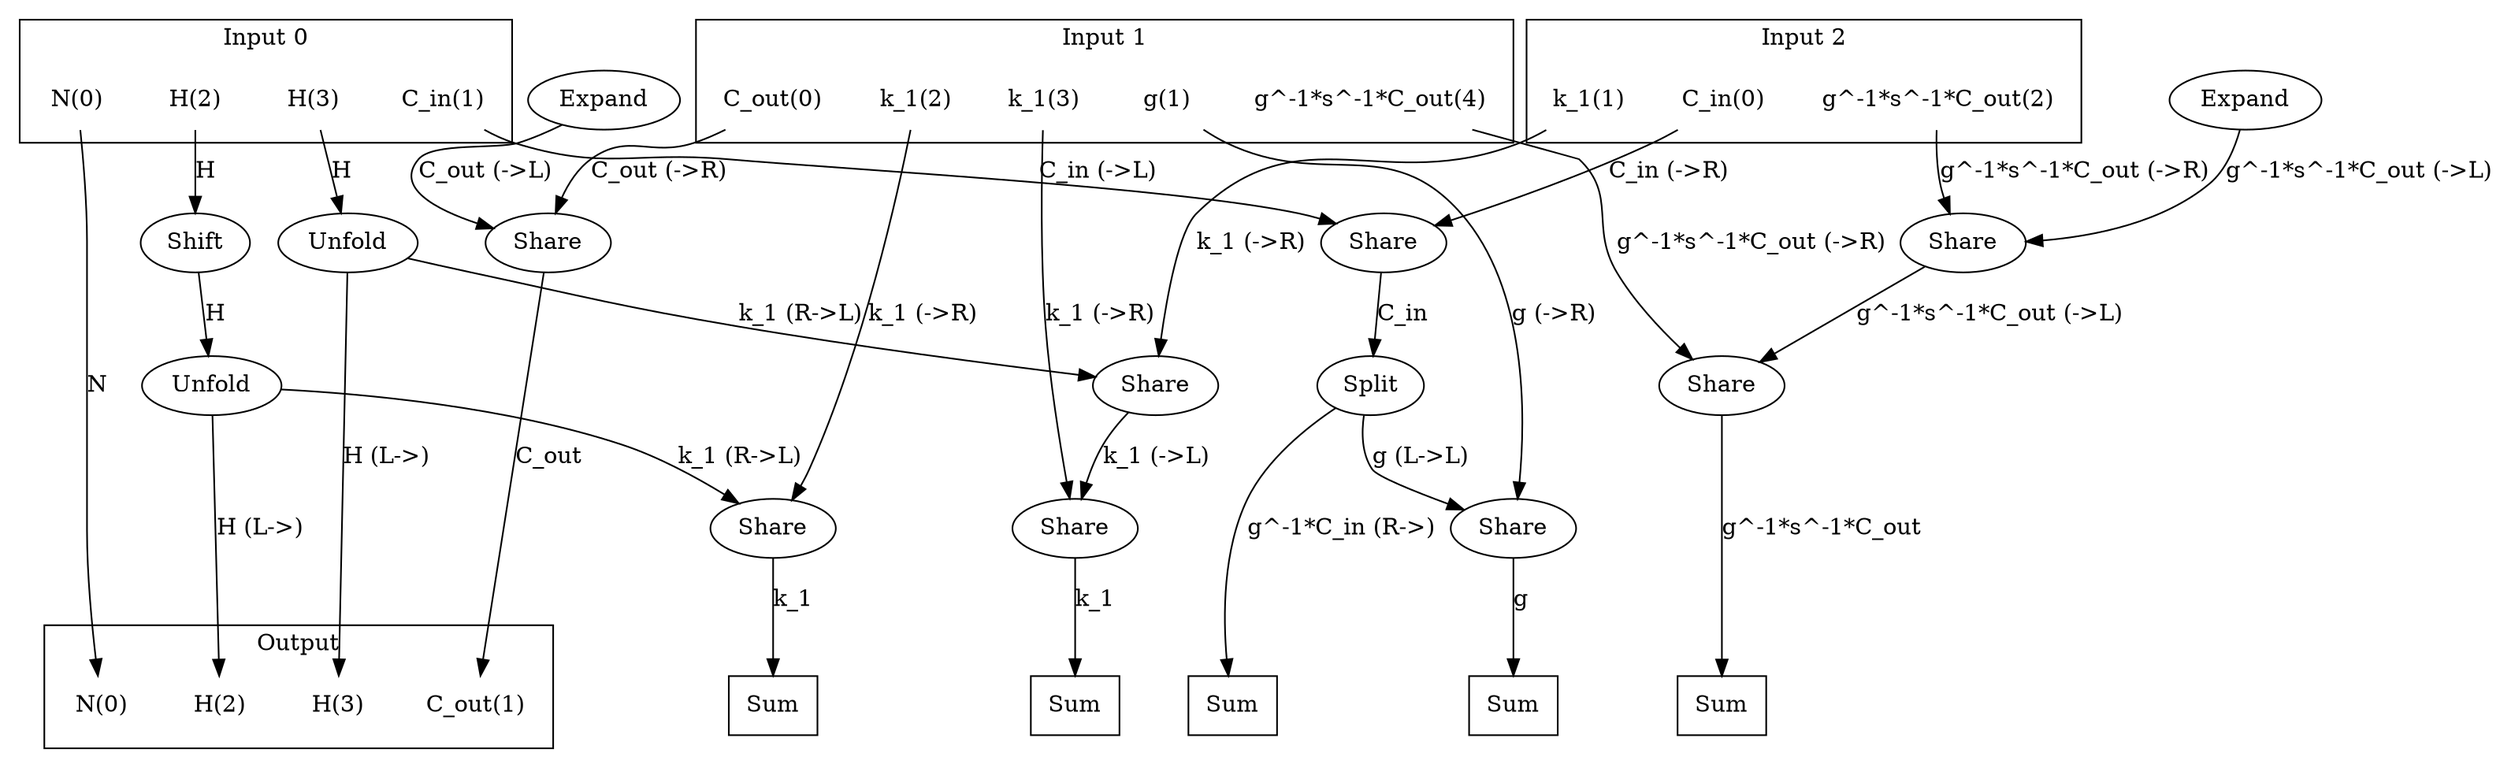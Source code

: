 digraph kernel_generated {
newrank = true;
op_0x5572e409cb00 [label="Share"];
op_0x5572e409cbf0 [label="Share"];
op_0x5572e409cc40 [label="Share"];
op_0x5572e409cd30 [label="Share"];
op_0x5572e409cd80 [label="Share"];
op_0x5572e409cdd0 [label="Share"];
op_0x5572e409ce20 [label="Share"];
op_0x5572e409cf60 [label="Share"];
op_0x5572e409cfd8 [label="Expand"];
op_0x5572e409d018 [label="Expand"];
op_0x5572e409ed20 [label="Shift"];
op_0x5572e40b1f40 [label="Unfold"];
op_0x5572e40b2040 [label="Unfold"];
op_0x5572e40b62a0 [label="Split"];
reduce_0x7f44f8003a98 [label="Sum", shape=box];
reduce_0x7f44f8003ab0 [label="Sum", shape=box];
reduce_0x7f44f8003928 [label="Sum", shape=box];
reduce_0x7f44f800ae88 [label="Sum", shape=box];
reduce_0x7f44f8007890 [label="Sum", shape=box];
subgraph cluster_out {
label = "Output";
out_0 [label="N(0)", shape=none];
out_1 [label="C_out(1)", shape=none];
out_2 [label="H(2)", shape=none];
out_3 [label="H(3)", shape=none];
}
{ rank = same;
reduce_0x7f44f8003a98;
reduce_0x7f44f8003ab0;
reduce_0x7f44f8003928;
reduce_0x7f44f800ae88;
reduce_0x7f44f8007890;
out_0;
out_1;
out_2;
out_3;
}
subgraph cluster_in_0 {
label = "Input 0";
in_0_0 [label="N(0)", shape=none];
in_0_1 [label="C_in(1)", shape=none];
in_0_2 [label="H(2)", shape=none];
in_0_3 [label="H(3)", shape=none];
}
subgraph cluster_in_1 {
label = "Input 1";
in_1_0 [label="C_out(0)", shape=none];
in_1_1 [label="g(1)", shape=none];
in_1_2 [label="k_1(2)", shape=none];
in_1_3 [label="k_1(3)", shape=none];
in_1_4 [label="g^-1*s^-1*C_out(4)", shape=none];
}
subgraph cluster_in_2 {
label = "Input 2";
in_2_0 [label="C_in(0)", shape=none];
in_2_1 [label="k_1(1)", shape=none];
in_2_2 [label="g^-1*s^-1*C_out(2)", shape=none];
}
{ rank = same;
in_0_0;
in_0_1;
in_0_2;
in_0_3;
in_1_0;
in_1_1;
in_1_2;
in_1_3;
in_1_4;
in_2_0;
in_2_1;
in_2_2;
}
in_0_0 -> out_0 [label="N"];
in_0_1 -> op_0x5572e409cf60 [label="C_in (->L)"];
in_0_2 -> op_0x5572e409ed20 [label="H"];
in_0_3 -> op_0x5572e40b2040 [label="H"];
in_1_0 -> op_0x5572e409cb00 [label="C_out (->R)"];
in_1_1 -> op_0x5572e409cd30 [label="g (->R)"];
in_1_2 -> op_0x5572e409cc40 [label="k_1 (->R)"];
in_1_3 -> op_0x5572e409cbf0 [label="k_1 (->R)"];
in_1_4 -> op_0x5572e409cd80 [label="g^-1*s^-1*C_out (->R)"];
in_2_0 -> op_0x5572e409cf60 [label="C_in (->R)"];
in_2_1 -> op_0x5572e409ce20 [label="k_1 (->R)"];
in_2_2 -> op_0x5572e409cdd0 [label="g^-1*s^-1*C_out (->R)"];
op_0x5572e409cb00 -> out_1 [label="C_out"];
op_0x5572e40b1f40 -> out_2 [label="H (L->)"];
op_0x5572e40b2040 -> out_3 [label="H (L->)"];
op_0x5572e409cfd8 -> op_0x5572e409cb00 [label="C_out (->L)"];
op_0x5572e409ce20 -> op_0x5572e409cbf0 [label="k_1 (->L)"];
op_0x5572e40b1f40 -> op_0x5572e409cc40 [label="k_1 (R->L)"];
op_0x5572e40b62a0 -> op_0x5572e409cd30 [label="g (L->L)"];
op_0x5572e409cdd0 -> op_0x5572e409cd80 [label="g^-1*s^-1*C_out (->L)"];
op_0x5572e409d018 -> op_0x5572e409cdd0 [label="g^-1*s^-1*C_out (->L)"];
op_0x5572e40b2040 -> op_0x5572e409ce20 [label="k_1 (R->L)"];
op_0x5572e409ed20 -> op_0x5572e40b1f40 [label="H"];
op_0x5572e409cf60 -> op_0x5572e40b62a0 [label="C_in"];
op_0x5572e409cd30 -> reduce_0x7f44f8003928 [label="g"];
op_0x5572e409cbf0 -> reduce_0x7f44f8003a98 [label="k_1"];
op_0x5572e409cc40 -> reduce_0x7f44f8003ab0 [label="k_1"];
op_0x5572e40b62a0 -> reduce_0x7f44f8007890 [label="g^-1*C_in (R->)"];
op_0x5572e409cd80 -> reduce_0x7f44f800ae88 [label="g^-1*s^-1*C_out"];
}

